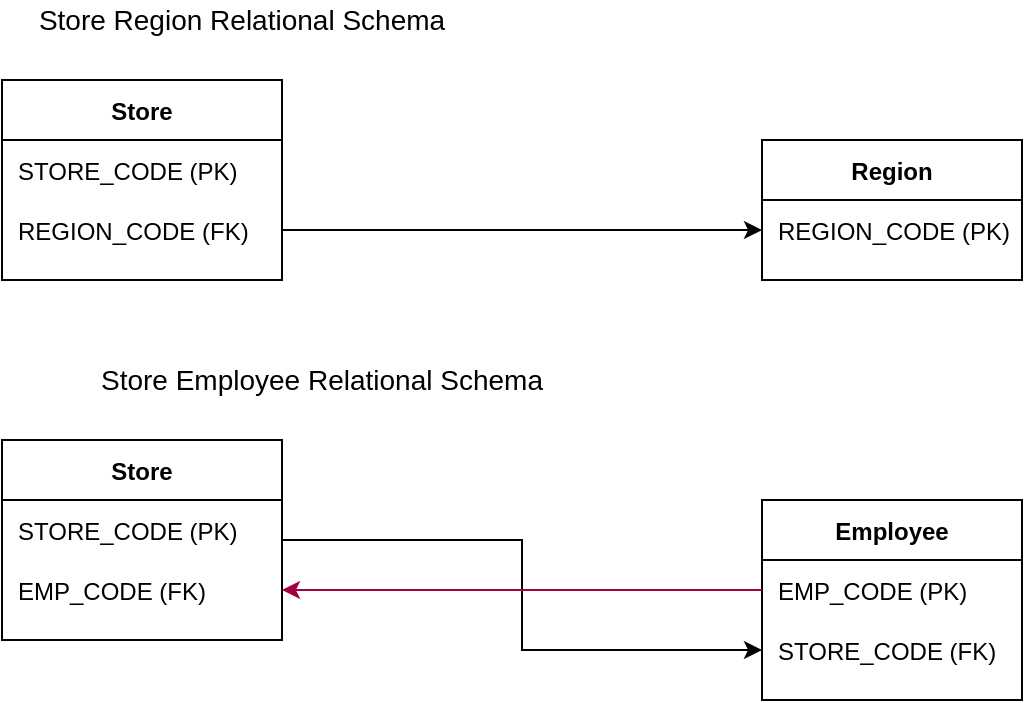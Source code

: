 <mxfile version="13.10.0" type="github">
  <diagram id="R2lEEEUBdFMjLlhIrx00" name="Page-1">
    <mxGraphModel dx="1185" dy="636" grid="1" gridSize="10" guides="1" tooltips="1" connect="1" arrows="1" fold="1" page="1" pageScale="1" pageWidth="850" pageHeight="1100" math="0" shadow="0" extFonts="Permanent Marker^https://fonts.googleapis.com/css?family=Permanent+Marker">
      <root>
        <mxCell id="0" />
        <mxCell id="1" parent="0" />
        <mxCell id="C-vyLk0tnHw3VtMMgP7b-23" value="Store" style="shape=table;startSize=30;container=1;collapsible=1;childLayout=tableLayout;fixedRows=1;rowLines=0;fontStyle=1;align=center;resizeLast=1;" parent="1" vertex="1">
          <mxGeometry x="10" y="60" width="140" height="100" as="geometry" />
        </mxCell>
        <mxCell id="C-vyLk0tnHw3VtMMgP7b-27" value="" style="shape=partialRectangle;collapsible=0;dropTarget=0;pointerEvents=0;fillColor=none;points=[[0,0.5],[1,0.5]];portConstraint=eastwest;top=0;left=0;right=0;bottom=0;" parent="C-vyLk0tnHw3VtMMgP7b-23" vertex="1">
          <mxGeometry y="30" width="140" height="30" as="geometry" />
        </mxCell>
        <mxCell id="C-vyLk0tnHw3VtMMgP7b-29" value="STORE_CODE (PK)" style="shape=partialRectangle;overflow=hidden;connectable=0;fillColor=none;top=0;left=0;bottom=0;right=0;align=left;spacingLeft=6;" parent="C-vyLk0tnHw3VtMMgP7b-27" vertex="1">
          <mxGeometry width="140" height="30" as="geometry" />
        </mxCell>
        <mxCell id="g9_w8w9tPlThV2ScWlcl-8" style="shape=partialRectangle;collapsible=0;dropTarget=0;pointerEvents=0;fillColor=none;points=[[0,0.5],[1,0.5]];portConstraint=eastwest;top=0;left=0;right=0;bottom=0;" vertex="1" parent="C-vyLk0tnHw3VtMMgP7b-23">
          <mxGeometry y="60" width="140" height="30" as="geometry" />
        </mxCell>
        <mxCell id="g9_w8w9tPlThV2ScWlcl-9" value="REGION_CODE (FK)" style="shape=partialRectangle;overflow=hidden;connectable=0;fillColor=none;top=0;left=0;bottom=0;right=0;align=left;spacingLeft=6;" vertex="1" parent="g9_w8w9tPlThV2ScWlcl-8">
          <mxGeometry width="140" height="30" as="geometry" />
        </mxCell>
        <mxCell id="g9_w8w9tPlThV2ScWlcl-1" value="Region" style="shape=table;startSize=30;container=1;collapsible=1;childLayout=tableLayout;fixedRows=1;rowLines=0;fontStyle=1;align=center;resizeLast=1;" vertex="1" parent="1">
          <mxGeometry x="390" y="90" width="130" height="70" as="geometry" />
        </mxCell>
        <mxCell id="g9_w8w9tPlThV2ScWlcl-2" value="" style="shape=partialRectangle;collapsible=0;dropTarget=0;pointerEvents=0;fillColor=none;points=[[0,0.5],[1,0.5]];portConstraint=eastwest;top=0;left=0;right=0;bottom=0;" vertex="1" parent="g9_w8w9tPlThV2ScWlcl-1">
          <mxGeometry y="30" width="130" height="30" as="geometry" />
        </mxCell>
        <mxCell id="g9_w8w9tPlThV2ScWlcl-3" value="REGION_CODE (PK)" style="shape=partialRectangle;overflow=hidden;connectable=0;fillColor=none;top=0;left=0;bottom=0;right=0;align=left;spacingLeft=6;" vertex="1" parent="g9_w8w9tPlThV2ScWlcl-2">
          <mxGeometry width="130" height="30" as="geometry" />
        </mxCell>
        <mxCell id="g9_w8w9tPlThV2ScWlcl-17" style="edgeStyle=orthogonalEdgeStyle;rounded=0;orthogonalLoop=1;jettySize=auto;html=1;entryX=0;entryY=0.5;entryDx=0;entryDy=0;" edge="1" parent="1" source="g9_w8w9tPlThV2ScWlcl-8" target="g9_w8w9tPlThV2ScWlcl-2">
          <mxGeometry relative="1" as="geometry" />
        </mxCell>
        <mxCell id="g9_w8w9tPlThV2ScWlcl-18" value="Store Region Relational Schema" style="text;html=1;strokeColor=none;fillColor=none;align=center;verticalAlign=middle;whiteSpace=wrap;rounded=0;fontSize=14;" vertex="1" parent="1">
          <mxGeometry x="20" y="20" width="220" height="20" as="geometry" />
        </mxCell>
        <mxCell id="g9_w8w9tPlThV2ScWlcl-31" style="edgeStyle=orthogonalEdgeStyle;rounded=0;orthogonalLoop=1;jettySize=auto;html=1;fontSize=14;" edge="1" parent="1" source="g9_w8w9tPlThV2ScWlcl-19" target="g9_w8w9tPlThV2ScWlcl-29">
          <mxGeometry relative="1" as="geometry">
            <mxPoint x="330" y="280.0" as="targetPoint" />
          </mxGeometry>
        </mxCell>
        <mxCell id="g9_w8w9tPlThV2ScWlcl-19" value="Store" style="shape=table;startSize=30;container=1;collapsible=1;childLayout=tableLayout;fixedRows=1;rowLines=0;fontStyle=1;align=center;resizeLast=1;" vertex="1" parent="1">
          <mxGeometry x="10" y="240" width="140" height="100" as="geometry" />
        </mxCell>
        <mxCell id="g9_w8w9tPlThV2ScWlcl-20" value="" style="shape=partialRectangle;collapsible=0;dropTarget=0;pointerEvents=0;fillColor=none;points=[[0,0.5],[1,0.5]];portConstraint=eastwest;top=0;left=0;right=0;bottom=0;" vertex="1" parent="g9_w8w9tPlThV2ScWlcl-19">
          <mxGeometry y="30" width="140" height="30" as="geometry" />
        </mxCell>
        <mxCell id="g9_w8w9tPlThV2ScWlcl-21" value="STORE_CODE (PK)" style="shape=partialRectangle;overflow=hidden;connectable=0;fillColor=none;top=0;left=0;bottom=0;right=0;align=left;spacingLeft=6;" vertex="1" parent="g9_w8w9tPlThV2ScWlcl-20">
          <mxGeometry width="140" height="30" as="geometry" />
        </mxCell>
        <mxCell id="g9_w8w9tPlThV2ScWlcl-22" style="shape=partialRectangle;collapsible=0;dropTarget=0;pointerEvents=0;fillColor=none;points=[[0,0.5],[1,0.5]];portConstraint=eastwest;top=0;left=0;right=0;bottom=0;" vertex="1" parent="g9_w8w9tPlThV2ScWlcl-19">
          <mxGeometry y="60" width="140" height="30" as="geometry" />
        </mxCell>
        <mxCell id="g9_w8w9tPlThV2ScWlcl-23" value="EMP_CODE (FK)" style="shape=partialRectangle;overflow=hidden;connectable=0;fillColor=none;top=0;left=0;bottom=0;right=0;align=left;spacingLeft=6;" vertex="1" parent="g9_w8w9tPlThV2ScWlcl-22">
          <mxGeometry width="140" height="30" as="geometry" />
        </mxCell>
        <mxCell id="g9_w8w9tPlThV2ScWlcl-24" value="Employee" style="shape=table;startSize=30;container=1;collapsible=1;childLayout=tableLayout;fixedRows=1;rowLines=0;fontStyle=1;align=center;resizeLast=1;" vertex="1" parent="1">
          <mxGeometry x="390" y="270" width="130" height="100" as="geometry" />
        </mxCell>
        <mxCell id="g9_w8w9tPlThV2ScWlcl-25" value="" style="shape=partialRectangle;collapsible=0;dropTarget=0;pointerEvents=0;fillColor=none;points=[[0,0.5],[1,0.5]];portConstraint=eastwest;top=0;left=0;right=0;bottom=0;" vertex="1" parent="g9_w8w9tPlThV2ScWlcl-24">
          <mxGeometry y="30" width="130" height="30" as="geometry" />
        </mxCell>
        <mxCell id="g9_w8w9tPlThV2ScWlcl-26" value="EMP_CODE (PK)" style="shape=partialRectangle;overflow=hidden;connectable=0;fillColor=none;top=0;left=0;bottom=0;right=0;align=left;spacingLeft=6;" vertex="1" parent="g9_w8w9tPlThV2ScWlcl-25">
          <mxGeometry width="130" height="30" as="geometry" />
        </mxCell>
        <mxCell id="g9_w8w9tPlThV2ScWlcl-29" style="shape=partialRectangle;collapsible=0;dropTarget=0;pointerEvents=0;fillColor=none;points=[[0,0.5],[1,0.5]];portConstraint=eastwest;top=0;left=0;right=0;bottom=0;" vertex="1" parent="g9_w8w9tPlThV2ScWlcl-24">
          <mxGeometry y="60" width="130" height="30" as="geometry" />
        </mxCell>
        <mxCell id="g9_w8w9tPlThV2ScWlcl-30" value="STORE_CODE (FK)" style="shape=partialRectangle;overflow=hidden;connectable=0;fillColor=none;top=0;left=0;bottom=0;right=0;align=left;spacingLeft=6;" vertex="1" parent="g9_w8w9tPlThV2ScWlcl-29">
          <mxGeometry width="130" height="30" as="geometry" />
        </mxCell>
        <mxCell id="g9_w8w9tPlThV2ScWlcl-28" value="Store Employee Relational Schema" style="text;html=1;strokeColor=none;fillColor=none;align=center;verticalAlign=middle;whiteSpace=wrap;rounded=0;fontSize=14;" vertex="1" parent="1">
          <mxGeometry x="20" y="200" width="300" height="20" as="geometry" />
        </mxCell>
        <mxCell id="g9_w8w9tPlThV2ScWlcl-32" style="edgeStyle=orthogonalEdgeStyle;rounded=0;orthogonalLoop=1;jettySize=auto;html=1;entryX=1;entryY=0.5;entryDx=0;entryDy=0;fontSize=14;fillColor=#d80073;strokeColor=#A50040;" edge="1" parent="1" source="g9_w8w9tPlThV2ScWlcl-25" target="g9_w8w9tPlThV2ScWlcl-22">
          <mxGeometry relative="1" as="geometry" />
        </mxCell>
      </root>
    </mxGraphModel>
  </diagram>
</mxfile>
